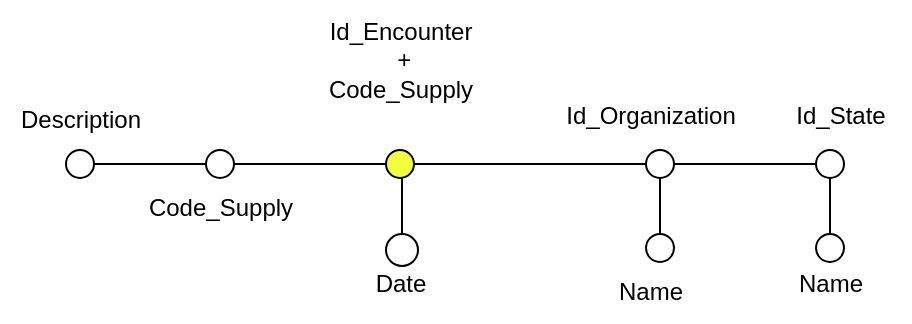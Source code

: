 <mxfile version="27.0.6">
  <diagram name="Pagina-1" id="9YhE0tqO_vpbJm0v7Er7">
    <mxGraphModel dx="652" dy="444" grid="1" gridSize="10" guides="1" tooltips="1" connect="1" arrows="1" fold="1" page="1" pageScale="1" pageWidth="827" pageHeight="1169" math="0" shadow="0">
      <root>
        <mxCell id="0" />
        <mxCell id="1" parent="0" />
        <mxCell id="DJerkJJ7omp2f2eCQAhE-216" style="edgeStyle=orthogonalEdgeStyle;rounded=0;orthogonalLoop=1;jettySize=auto;html=1;exitX=0.5;exitY=1;exitDx=0;exitDy=0;entryX=0.5;entryY=0;entryDx=0;entryDy=0;endArrow=none;startFill=0;" edge="1" parent="1" source="DJerkJJ7omp2f2eCQAhE-218" target="DJerkJJ7omp2f2eCQAhE-249">
          <mxGeometry relative="1" as="geometry" />
        </mxCell>
        <mxCell id="DJerkJJ7omp2f2eCQAhE-217" style="edgeStyle=orthogonalEdgeStyle;rounded=0;orthogonalLoop=1;jettySize=auto;html=1;exitX=1;exitY=0.5;exitDx=0;exitDy=0;entryX=0;entryY=0.5;entryDx=0;entryDy=0;endArrow=none;startFill=0;" edge="1" parent="1" source="DJerkJJ7omp2f2eCQAhE-218" target="DJerkJJ7omp2f2eCQAhE-228">
          <mxGeometry relative="1" as="geometry" />
        </mxCell>
        <mxCell id="DJerkJJ7omp2f2eCQAhE-218" value="" style="ellipse;whiteSpace=wrap;html=1;aspect=fixed;fillColor=#F2FF3D;" vertex="1" parent="1">
          <mxGeometry x="453" y="852" width="14" height="14" as="geometry" />
        </mxCell>
        <mxCell id="DJerkJJ7omp2f2eCQAhE-219" value="Id_Encounter&lt;div&gt;&amp;nbsp;+&lt;div&gt;Code_&lt;span style=&quot;text-wrap-mode: wrap; background-color: transparent; color: light-dark(rgb(0, 0, 0), rgb(255, 255, 255));&quot;&gt;Supply&lt;/span&gt;&lt;br&gt;&lt;/div&gt;&lt;/div&gt;" style="text;html=1;align=center;verticalAlign=middle;resizable=0;points=[];autosize=1;strokeColor=none;fillColor=none;" vertex="1" parent="1">
          <mxGeometry x="410" y="777" width="100" height="60" as="geometry" />
        </mxCell>
        <mxCell id="DJerkJJ7omp2f2eCQAhE-220" style="edgeStyle=orthogonalEdgeStyle;rounded=0;orthogonalLoop=1;jettySize=auto;html=1;exitX=1;exitY=0.5;exitDx=0;exitDy=0;entryX=0;entryY=0.5;entryDx=0;entryDy=0;endArrow=none;startFill=0;" edge="1" parent="1" source="DJerkJJ7omp2f2eCQAhE-221" target="DJerkJJ7omp2f2eCQAhE-218">
          <mxGeometry relative="1" as="geometry" />
        </mxCell>
        <mxCell id="DJerkJJ7omp2f2eCQAhE-221" value="" style="ellipse;whiteSpace=wrap;html=1;aspect=fixed;fillColor=#FFFFFF;" vertex="1" parent="1">
          <mxGeometry x="363" y="852" width="14" height="14" as="geometry" />
        </mxCell>
        <mxCell id="DJerkJJ7omp2f2eCQAhE-222" value="Code_&lt;span style=&quot;color: light-dark(rgb(0, 0, 0), rgb(255, 255, 255)); text-wrap-mode: wrap; background-color: transparent;&quot;&gt;Supply&lt;/span&gt;" style="text;html=1;align=center;verticalAlign=middle;resizable=0;points=[];autosize=1;strokeColor=none;fillColor=none;" vertex="1" parent="1">
          <mxGeometry x="320" y="866" width="100" height="30" as="geometry" />
        </mxCell>
        <mxCell id="DJerkJJ7omp2f2eCQAhE-223" style="edgeStyle=orthogonalEdgeStyle;rounded=0;orthogonalLoop=1;jettySize=auto;html=1;entryX=0;entryY=0.5;entryDx=0;entryDy=0;endArrow=none;startFill=0;" edge="1" parent="1" source="DJerkJJ7omp2f2eCQAhE-224" target="DJerkJJ7omp2f2eCQAhE-221">
          <mxGeometry relative="1" as="geometry" />
        </mxCell>
        <mxCell id="DJerkJJ7omp2f2eCQAhE-224" value="" style="ellipse;whiteSpace=wrap;html=1;aspect=fixed;fillColor=#FFFFFF;" vertex="1" parent="1">
          <mxGeometry x="293" y="852" width="14" height="14" as="geometry" />
        </mxCell>
        <mxCell id="DJerkJJ7omp2f2eCQAhE-225" value="Description" style="text;html=1;align=center;verticalAlign=middle;resizable=0;points=[];autosize=1;strokeColor=none;fillColor=none;" vertex="1" parent="1">
          <mxGeometry x="260" y="822" width="80" height="30" as="geometry" />
        </mxCell>
        <mxCell id="DJerkJJ7omp2f2eCQAhE-226" style="edgeStyle=orthogonalEdgeStyle;rounded=0;orthogonalLoop=1;jettySize=auto;html=1;exitX=1;exitY=0.5;exitDx=0;exitDy=0;entryX=0;entryY=0.5;entryDx=0;entryDy=0;endArrow=none;startFill=0;endFill=1;" edge="1" parent="1" source="DJerkJJ7omp2f2eCQAhE-228" target="DJerkJJ7omp2f2eCQAhE-231">
          <mxGeometry relative="1" as="geometry" />
        </mxCell>
        <mxCell id="DJerkJJ7omp2f2eCQAhE-227" style="edgeStyle=orthogonalEdgeStyle;rounded=0;orthogonalLoop=1;jettySize=auto;html=1;exitX=0.5;exitY=1;exitDx=0;exitDy=0;entryX=0.5;entryY=0;entryDx=0;entryDy=0;curved=1;endArrow=none;startFill=0;" edge="1" parent="1" source="DJerkJJ7omp2f2eCQAhE-228" target="DJerkJJ7omp2f2eCQAhE-232">
          <mxGeometry relative="1" as="geometry" />
        </mxCell>
        <mxCell id="DJerkJJ7omp2f2eCQAhE-228" value="" style="ellipse;whiteSpace=wrap;html=1;aspect=fixed;fillColor=#FFFFFF;" vertex="1" parent="1">
          <mxGeometry x="583" y="852" width="14" height="14" as="geometry" />
        </mxCell>
        <mxCell id="DJerkJJ7omp2f2eCQAhE-229" value="Id_Organization" style="text;html=1;align=center;verticalAlign=middle;resizable=0;points=[];autosize=1;strokeColor=none;fillColor=none;" vertex="1" parent="1">
          <mxGeometry x="530" y="820" width="110" height="30" as="geometry" />
        </mxCell>
        <mxCell id="DJerkJJ7omp2f2eCQAhE-231" value="" style="ellipse;whiteSpace=wrap;html=1;aspect=fixed;fillColor=#FFFFFF;" vertex="1" parent="1">
          <mxGeometry x="668" y="852" width="14" height="14" as="geometry" />
        </mxCell>
        <mxCell id="DJerkJJ7omp2f2eCQAhE-232" value="" style="ellipse;whiteSpace=wrap;html=1;aspect=fixed;fillColor=#FFFFFF;" vertex="1" parent="1">
          <mxGeometry x="583" y="894" width="14" height="14" as="geometry" />
        </mxCell>
        <mxCell id="DJerkJJ7omp2f2eCQAhE-233" value="Name" style="text;html=1;align=center;verticalAlign=middle;resizable=0;points=[];autosize=1;strokeColor=none;fillColor=none;" vertex="1" parent="1">
          <mxGeometry x="555" y="908" width="60" height="30" as="geometry" />
        </mxCell>
        <mxCell id="DJerkJJ7omp2f2eCQAhE-235" style="edgeStyle=orthogonalEdgeStyle;rounded=0;orthogonalLoop=1;jettySize=auto;html=1;entryX=0.5;entryY=1;entryDx=0;entryDy=0;endArrow=none;startFill=0;" edge="1" parent="1" source="DJerkJJ7omp2f2eCQAhE-236" target="DJerkJJ7omp2f2eCQAhE-231">
          <mxGeometry relative="1" as="geometry" />
        </mxCell>
        <mxCell id="DJerkJJ7omp2f2eCQAhE-236" value="" style="ellipse;whiteSpace=wrap;html=1;aspect=fixed;fillColor=#FFFFFF;" vertex="1" parent="1">
          <mxGeometry x="668" y="894" width="14" height="14" as="geometry" />
        </mxCell>
        <mxCell id="DJerkJJ7omp2f2eCQAhE-237" value="Name" style="text;html=1;align=center;verticalAlign=middle;resizable=0;points=[];autosize=1;strokeColor=none;fillColor=none;" vertex="1" parent="1">
          <mxGeometry x="645" y="904" width="60" height="30" as="geometry" />
        </mxCell>
        <mxCell id="DJerkJJ7omp2f2eCQAhE-246" value="Id_State" style="text;html=1;align=center;verticalAlign=middle;resizable=0;points=[];autosize=1;strokeColor=none;fillColor=none;" vertex="1" parent="1">
          <mxGeometry x="645" y="820" width="70" height="30" as="geometry" />
        </mxCell>
        <mxCell id="DJerkJJ7omp2f2eCQAhE-249" value="" style="ellipse;whiteSpace=wrap;html=1;aspect=fixed;fillColor=#FFFFFF;" vertex="1" parent="1">
          <mxGeometry x="453" y="894" width="16" height="16" as="geometry" />
        </mxCell>
        <mxCell id="DJerkJJ7omp2f2eCQAhE-250" value="Date" style="text;html=1;align=center;verticalAlign=middle;resizable=0;points=[];autosize=1;strokeColor=none;fillColor=none;" vertex="1" parent="1">
          <mxGeometry x="435" y="904" width="50" height="30" as="geometry" />
        </mxCell>
      </root>
    </mxGraphModel>
  </diagram>
</mxfile>
